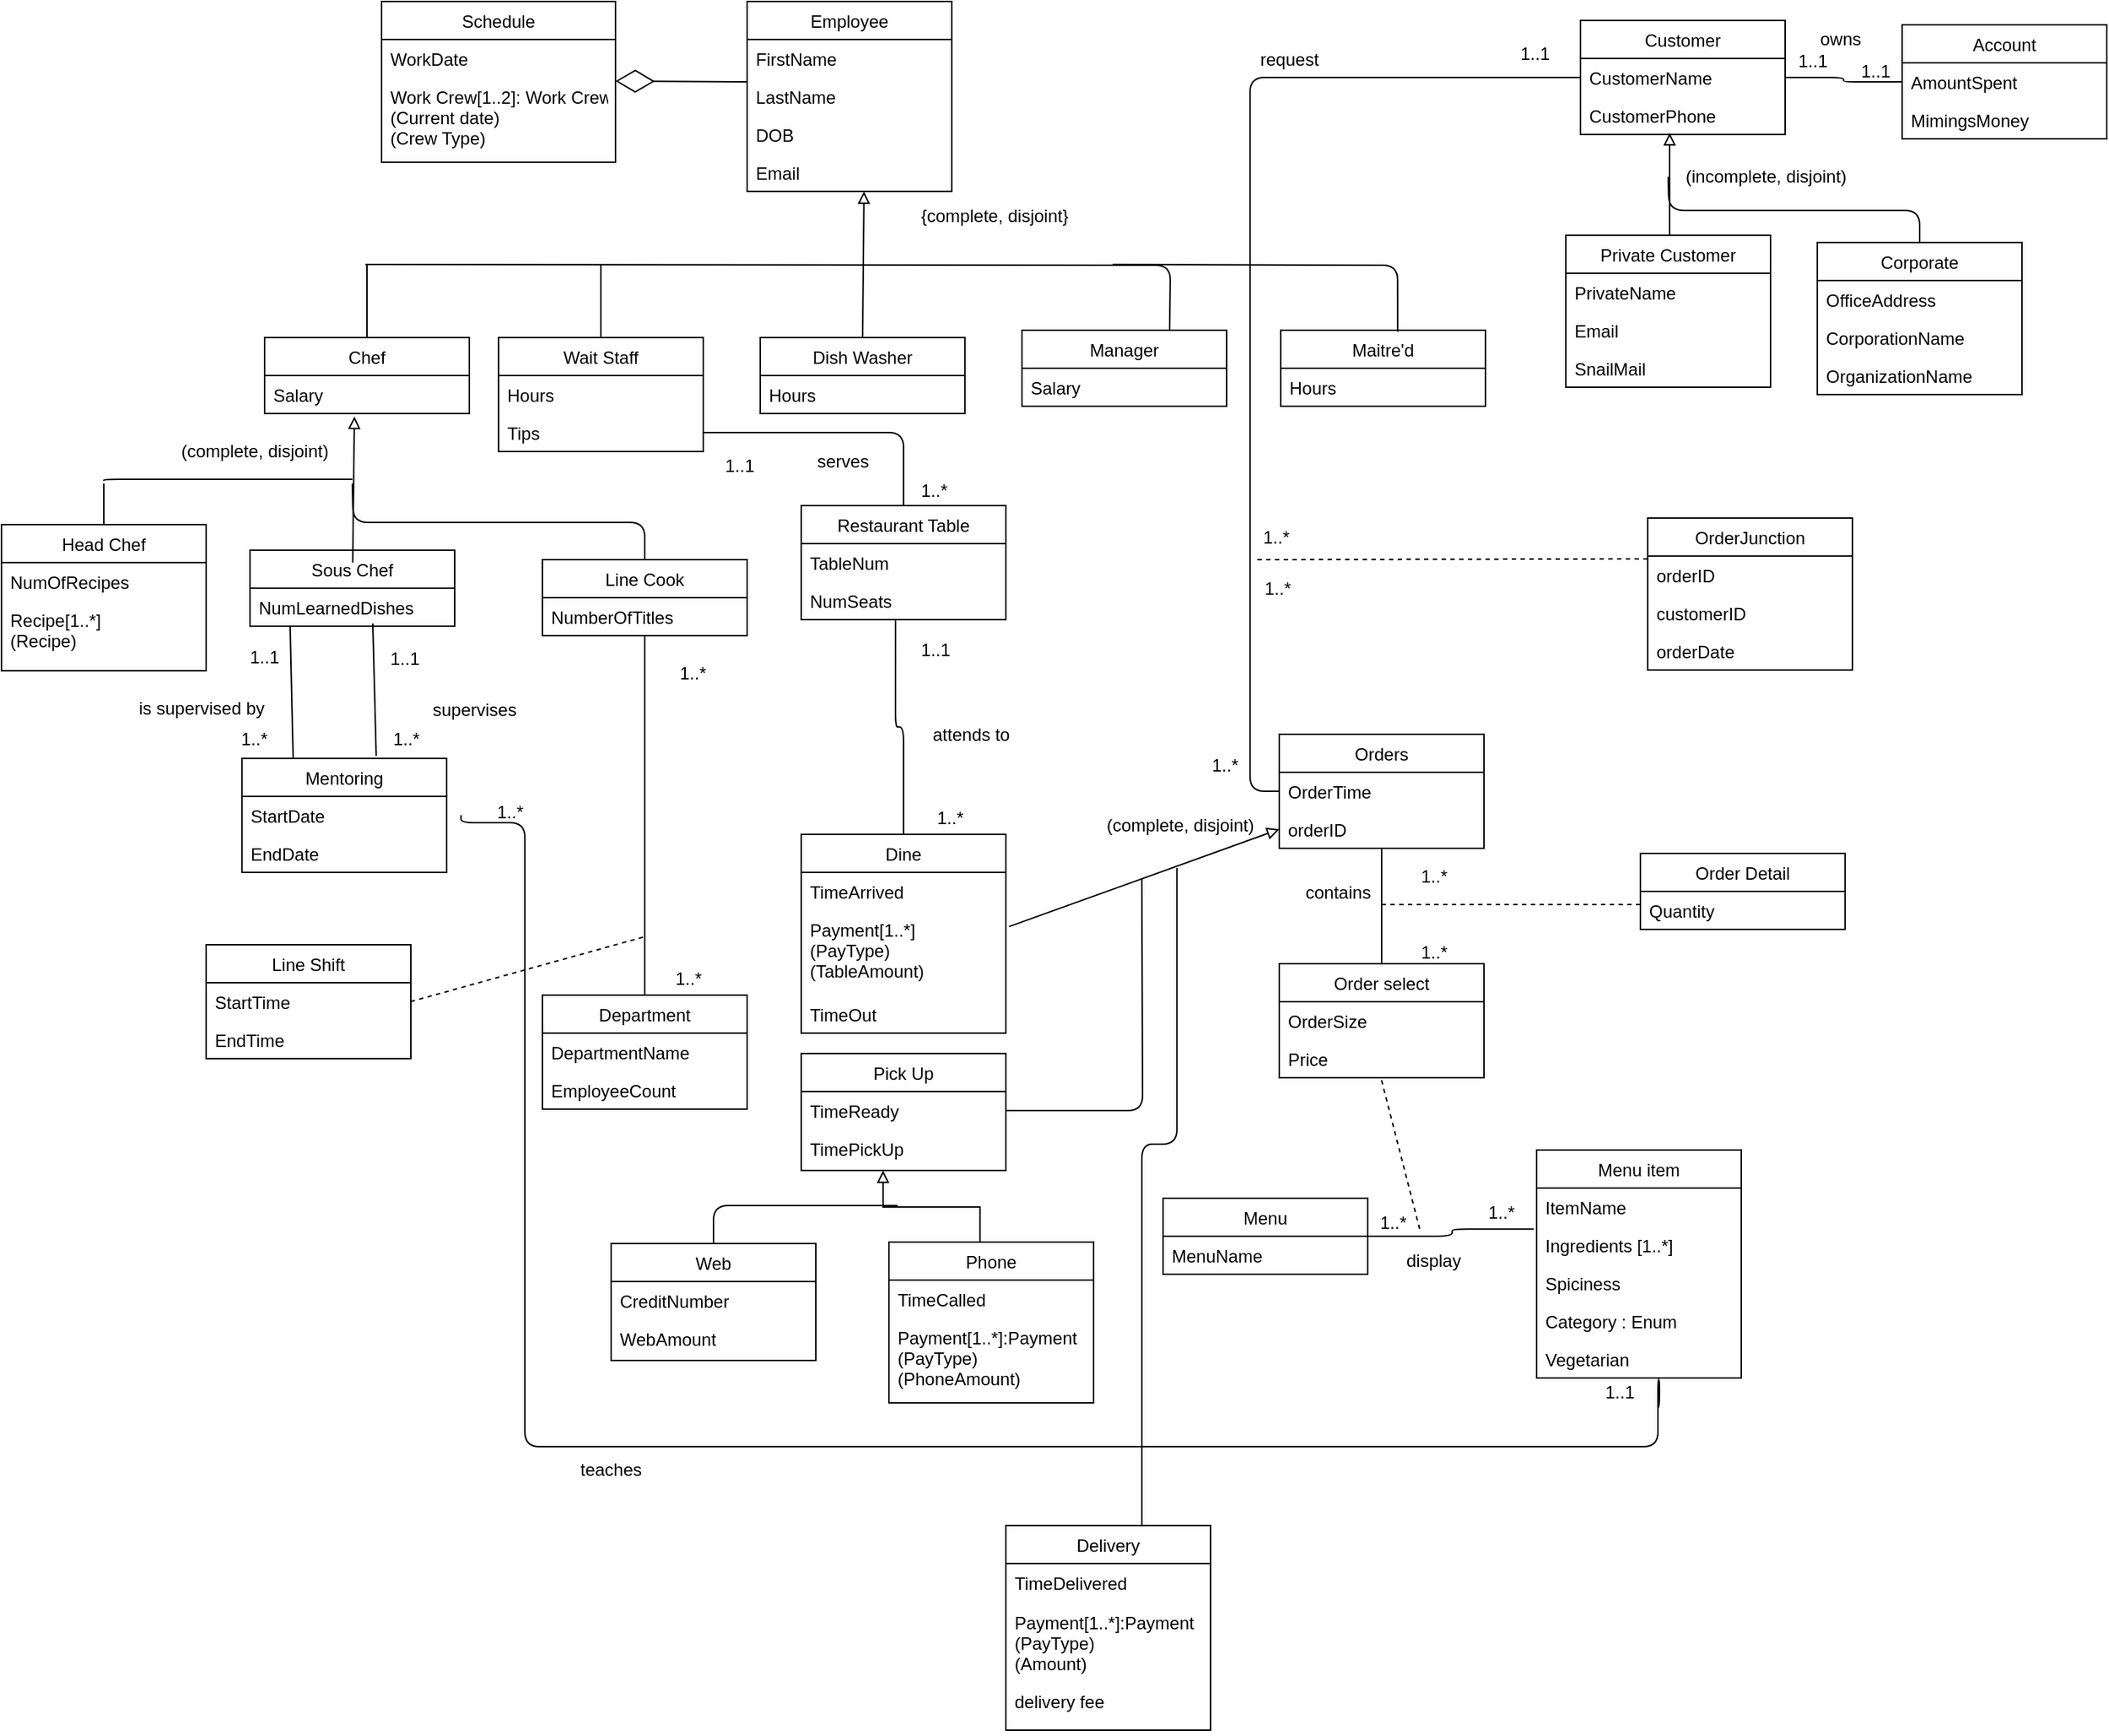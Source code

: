 <mxfile version="10.6.7" type="google"><diagram id="0B0R37oCWff8HGjFsoa4" name="Page-1"><mxGraphModel dx="1271" dy="569" grid="0" gridSize="10" guides="1" tooltips="1" connect="1" arrows="1" fold="1" page="1" pageScale="1" pageWidth="850" pageHeight="1100" math="0" shadow="0"><root><mxCell id="0"/><mxCell id="1" parent="0"/><mxCell id="V0m-9C9jT-14Sj2YjyD_-5" value="Employee" style="swimlane;fontStyle=0;childLayout=stackLayout;horizontal=1;startSize=26;fillColor=none;horizontalStack=0;resizeParent=1;resizeParentMax=0;resizeLast=0;collapsible=1;marginBottom=0;" parent="1" vertex="1"><mxGeometry x="770" y="30" width="140" height="130" as="geometry"/></mxCell><mxCell id="V0m-9C9jT-14Sj2YjyD_-6" value="FirstName" style="text;strokeColor=none;fillColor=none;align=left;verticalAlign=top;spacingLeft=4;spacingRight=4;overflow=hidden;rotatable=0;points=[[0,0.5],[1,0.5]];portConstraint=eastwest;" parent="V0m-9C9jT-14Sj2YjyD_-5" vertex="1"><mxGeometry y="26" width="140" height="26" as="geometry"/></mxCell><mxCell id="V0m-9C9jT-14Sj2YjyD_-7" value="LastName" style="text;strokeColor=none;fillColor=none;align=left;verticalAlign=top;spacingLeft=4;spacingRight=4;overflow=hidden;rotatable=0;points=[[0,0.5],[1,0.5]];portConstraint=eastwest;" parent="V0m-9C9jT-14Sj2YjyD_-5" vertex="1"><mxGeometry y="52" width="140" height="26" as="geometry"/></mxCell><mxCell id="V0m-9C9jT-14Sj2YjyD_-8" value="DOB" style="text;strokeColor=none;fillColor=none;align=left;verticalAlign=top;spacingLeft=4;spacingRight=4;overflow=hidden;rotatable=0;points=[[0,0.5],[1,0.5]];portConstraint=eastwest;" parent="V0m-9C9jT-14Sj2YjyD_-5" vertex="1"><mxGeometry y="78" width="140" height="26" as="geometry"/></mxCell><mxCell id="V0m-9C9jT-14Sj2YjyD_-12" value="Email" style="text;strokeColor=none;fillColor=none;align=left;verticalAlign=top;spacingLeft=4;spacingRight=4;overflow=hidden;rotatable=0;points=[[0,0.5],[1,0.5]];portConstraint=eastwest;" parent="V0m-9C9jT-14Sj2YjyD_-5" vertex="1"><mxGeometry y="104" width="140" height="26" as="geometry"/></mxCell><mxCell id="V0m-9C9jT-14Sj2YjyD_-70" style="edgeStyle=orthogonalEdgeStyle;orthogonalLoop=1;jettySize=auto;html=1;exitX=0.5;exitY=0;exitDx=0;exitDy=0;endArrow=none;" parent="1" source="V0m-9C9jT-14Sj2YjyD_-13" edge="1"><mxGeometry relative="1" as="geometry"><mxPoint x="670" y="210" as="targetPoint"/></mxGeometry></mxCell><mxCell id="V0m-9C9jT-14Sj2YjyD_-13" value="Wait Staff" style="swimlane;fontStyle=0;childLayout=stackLayout;horizontal=1;startSize=26;fillColor=none;horizontalStack=0;resizeParent=1;resizeParentMax=0;resizeLast=0;collapsible=1;marginBottom=0;" parent="1" vertex="1"><mxGeometry x="600" y="260" width="140" height="78" as="geometry"/></mxCell><mxCell id="V0m-9C9jT-14Sj2YjyD_-14" value="Hours" style="text;strokeColor=none;fillColor=none;align=left;verticalAlign=top;spacingLeft=4;spacingRight=4;overflow=hidden;rotatable=0;points=[[0,0.5],[1,0.5]];portConstraint=eastwest;" parent="V0m-9C9jT-14Sj2YjyD_-13" vertex="1"><mxGeometry y="26" width="140" height="26" as="geometry"/></mxCell><mxCell id="V0m-9C9jT-14Sj2YjyD_-15" value="Tips" style="text;strokeColor=none;fillColor=none;align=left;verticalAlign=top;spacingLeft=4;spacingRight=4;overflow=hidden;rotatable=0;points=[[0,0.5],[1,0.5]];portConstraint=eastwest;" parent="V0m-9C9jT-14Sj2YjyD_-13" vertex="1"><mxGeometry y="52" width="140" height="26" as="geometry"/></mxCell><mxCell id="V0m-9C9jT-14Sj2YjyD_-43" style="edgeStyle=none;rounded=0;orthogonalLoop=1;jettySize=auto;html=1;exitX=0.5;exitY=0;exitDx=0;exitDy=0;entryX=0.571;entryY=1;entryDx=0;entryDy=0;entryPerimeter=0;endArrow=block;endFill=0;" parent="1" source="V0m-9C9jT-14Sj2YjyD_-21" target="V0m-9C9jT-14Sj2YjyD_-12" edge="1"><mxGeometry relative="1" as="geometry"/></mxCell><mxCell id="V0m-9C9jT-14Sj2YjyD_-21" value="Dish Washer" style="swimlane;fontStyle=0;childLayout=stackLayout;horizontal=1;startSize=26;fillColor=none;horizontalStack=0;resizeParent=1;resizeParentMax=0;resizeLast=0;collapsible=1;marginBottom=0;" parent="1" vertex="1"><mxGeometry x="779" y="260" width="140" height="52" as="geometry"/></mxCell><mxCell id="V0m-9C9jT-14Sj2YjyD_-22" value="Hours" style="text;strokeColor=none;fillColor=none;align=left;verticalAlign=top;spacingLeft=4;spacingRight=4;overflow=hidden;rotatable=0;points=[[0,0.5],[1,0.5]];portConstraint=eastwest;" parent="V0m-9C9jT-14Sj2YjyD_-21" vertex="1"><mxGeometry y="26" width="140" height="26" as="geometry"/></mxCell><mxCell id="V0m-9C9jT-14Sj2YjyD_-24" value="Manager" style="swimlane;fontStyle=0;childLayout=stackLayout;horizontal=1;startSize=26;fillColor=none;horizontalStack=0;resizeParent=1;resizeParentMax=0;resizeLast=0;collapsible=1;marginBottom=0;" parent="1" vertex="1"><mxGeometry x="958" y="255" width="140" height="52" as="geometry"/></mxCell><mxCell id="V0m-9C9jT-14Sj2YjyD_-25" value="Salary" style="text;strokeColor=none;fillColor=none;align=left;verticalAlign=top;spacingLeft=4;spacingRight=4;overflow=hidden;rotatable=0;points=[[0,0.5],[1,0.5]];portConstraint=eastwest;" parent="V0m-9C9jT-14Sj2YjyD_-24" vertex="1"><mxGeometry y="26" width="140" height="26" as="geometry"/></mxCell><mxCell id="V0m-9C9jT-14Sj2YjyD_-26" value="Maitre'd" style="swimlane;fontStyle=0;childLayout=stackLayout;horizontal=1;startSize=26;fillColor=none;horizontalStack=0;resizeParent=1;resizeParentMax=0;resizeLast=0;collapsible=1;marginBottom=0;" parent="1" vertex="1"><mxGeometry x="1135" y="255" width="140" height="52" as="geometry"/></mxCell><mxCell id="V0m-9C9jT-14Sj2YjyD_-27" value="Hours" style="text;strokeColor=none;fillColor=none;align=left;verticalAlign=top;spacingLeft=4;spacingRight=4;overflow=hidden;rotatable=0;points=[[0,0.5],[1,0.5]];portConstraint=eastwest;" parent="V0m-9C9jT-14Sj2YjyD_-26" vertex="1"><mxGeometry y="26" width="140" height="26" as="geometry"/></mxCell><mxCell id="V0m-9C9jT-14Sj2YjyD_-71" style="edgeStyle=orthogonalEdgeStyle;orthogonalLoop=1;jettySize=auto;html=1;exitX=0.5;exitY=0;exitDx=0;exitDy=0;endArrow=none;" parent="1" source="V0m-9C9jT-14Sj2YjyD_-28" edge="1"><mxGeometry relative="1" as="geometry"><mxPoint x="510" y="210" as="targetPoint"/></mxGeometry></mxCell><mxCell id="V0m-9C9jT-14Sj2YjyD_-28" value="Chef" style="swimlane;fontStyle=0;childLayout=stackLayout;horizontal=1;startSize=26;fillColor=none;horizontalStack=0;resizeParent=1;resizeParentMax=0;resizeLast=0;collapsible=1;marginBottom=0;" parent="1" vertex="1"><mxGeometry x="440" y="260" width="140" height="52" as="geometry"/></mxCell><mxCell id="V0m-9C9jT-14Sj2YjyD_-29" value="Salary" style="text;strokeColor=none;fillColor=none;align=left;verticalAlign=top;spacingLeft=4;spacingRight=4;overflow=hidden;rotatable=0;points=[[0,0.5],[1,0.5]];portConstraint=eastwest;" parent="V0m-9C9jT-14Sj2YjyD_-28" vertex="1"><mxGeometry y="26" width="140" height="26" as="geometry"/></mxCell><mxCell id="V0m-9C9jT-14Sj2YjyD_-58" value="" style="endArrow=none;html=1;edgeStyle=orthogonalEdgeStyle;entryX=0.5;entryY=0;entryDx=0;entryDy=0;" parent="1" edge="1"><mxGeometry relative="1" as="geometry"><mxPoint x="509" y="210" as="sourcePoint"/><mxPoint x="1059" y="255" as="targetPoint"/></mxGeometry></mxCell><mxCell id="V0m-9C9jT-14Sj2YjyD_-63" value="" style="endArrow=none;html=1;edgeStyle=orthogonalEdgeStyle;entryX=0.571;entryY=0.019;entryDx=0;entryDy=0;entryPerimeter=0;" parent="1" target="V0m-9C9jT-14Sj2YjyD_-26" edge="1"><mxGeometry relative="1" as="geometry"><mxPoint x="1020" y="210" as="sourcePoint"/><mxPoint x="1218" y="249" as="targetPoint"/></mxGeometry></mxCell><mxCell id="V0m-9C9jT-14Sj2YjyD_-72" value="Schedule" style="swimlane;fontStyle=0;childLayout=stackLayout;horizontal=1;startSize=26;fillColor=none;horizontalStack=0;resizeParent=1;resizeParentMax=0;resizeLast=0;collapsible=1;marginBottom=0;" parent="1" vertex="1"><mxGeometry x="520" y="30" width="160" height="110" as="geometry"/></mxCell><mxCell id="V0m-9C9jT-14Sj2YjyD_-73" value="WorkDate" style="text;strokeColor=none;fillColor=none;align=left;verticalAlign=top;spacingLeft=4;spacingRight=4;overflow=hidden;rotatable=0;points=[[0,0.5],[1,0.5]];portConstraint=eastwest;" parent="V0m-9C9jT-14Sj2YjyD_-72" vertex="1"><mxGeometry y="26" width="160" height="26" as="geometry"/></mxCell><mxCell id="V0m-9C9jT-14Sj2YjyD_-74" value="Work Crew[1..2]: Work Crew&#10;(Current date)&#10;(Crew Type)&#10;" style="text;strokeColor=none;fillColor=none;align=left;verticalAlign=top;spacingLeft=4;spacingRight=4;overflow=hidden;rotatable=0;points=[[0,0.5],[1,0.5]];portConstraint=eastwest;" parent="V0m-9C9jT-14Sj2YjyD_-72" vertex="1"><mxGeometry y="52" width="160" height="58" as="geometry"/></mxCell><mxCell id="V0m-9C9jT-14Sj2YjyD_-84" value="" style="endArrow=diamondThin;endFill=0;endSize=24;html=1;" parent="1" edge="1"><mxGeometry width="160" relative="1" as="geometry"><mxPoint x="770" y="85" as="sourcePoint"/><mxPoint x="680" y="84.5" as="targetPoint"/></mxGeometry></mxCell><mxCell id="V0m-9C9jT-14Sj2YjyD_-85" value="&lt;div&gt;{complete, disjoint}&lt;/div&gt;&lt;div&gt;&lt;br&gt;&lt;/div&gt;" style="text;html=1;resizable=0;points=[];autosize=1;align=left;verticalAlign=top;spacingTop=-4;" parent="1" vertex="1"><mxGeometry x="887" y="167" width="120" height="30" as="geometry"/></mxCell><mxCell id="V0m-9C9jT-14Sj2YjyD_-173" style="edgeStyle=orthogonalEdgeStyle;orthogonalLoop=1;jettySize=auto;html=1;exitX=0.5;exitY=0;exitDx=0;exitDy=0;endArrow=none;" parent="1" source="V0m-9C9jT-14Sj2YjyD_-86" edge="1"><mxGeometry relative="1" as="geometry"><mxPoint x="330" y="360" as="targetPoint"/></mxGeometry></mxCell><mxCell id="V0m-9C9jT-14Sj2YjyD_-86" value="Head Chef" style="swimlane;fontStyle=0;childLayout=stackLayout;horizontal=1;startSize=26;fillColor=none;horizontalStack=0;resizeParent=1;resizeParentMax=0;resizeLast=0;collapsible=1;marginBottom=0;" parent="1" vertex="1"><mxGeometry x="260" y="388" width="140" height="100" as="geometry"/></mxCell><mxCell id="V0m-9C9jT-14Sj2YjyD_-87" value="NumOfRecipes" style="text;strokeColor=none;fillColor=none;align=left;verticalAlign=top;spacingLeft=4;spacingRight=4;overflow=hidden;rotatable=0;points=[[0,0.5],[1,0.5]];portConstraint=eastwest;" parent="V0m-9C9jT-14Sj2YjyD_-86" vertex="1"><mxGeometry y="26" width="140" height="26" as="geometry"/></mxCell><mxCell id="V0m-9C9jT-14Sj2YjyD_-88" value="Recipe[1..*]&#10;(Recipe)&#10;" style="text;strokeColor=none;fillColor=none;align=left;verticalAlign=top;spacingLeft=4;spacingRight=4;overflow=hidden;rotatable=0;points=[[0,0.5],[1,0.5]];portConstraint=eastwest;" parent="V0m-9C9jT-14Sj2YjyD_-86" vertex="1"><mxGeometry y="52" width="140" height="48" as="geometry"/></mxCell><mxCell id="V0m-9C9jT-14Sj2YjyD_-90" value="Sous Chef" style="swimlane;fontStyle=0;childLayout=stackLayout;horizontal=1;startSize=26;fillColor=none;horizontalStack=0;resizeParent=1;resizeParentMax=0;resizeLast=0;collapsible=1;marginBottom=0;" parent="1" vertex="1"><mxGeometry x="430" y="405.5" width="140" height="52" as="geometry"/></mxCell><mxCell id="V0m-9C9jT-14Sj2YjyD_-91" value="NumLearnedDishes" style="text;strokeColor=none;fillColor=none;align=left;verticalAlign=top;spacingLeft=4;spacingRight=4;overflow=hidden;rotatable=0;points=[[0,0.5],[1,0.5]];portConstraint=eastwest;" parent="V0m-9C9jT-14Sj2YjyD_-90" vertex="1"><mxGeometry y="26" width="140" height="26" as="geometry"/></mxCell><mxCell id="V0m-9C9jT-14Sj2YjyD_-93" value="Mentoring" style="swimlane;fontStyle=0;childLayout=stackLayout;horizontal=1;startSize=26;fillColor=none;horizontalStack=0;resizeParent=1;resizeParentMax=0;resizeLast=0;collapsible=1;marginBottom=0;" parent="1" vertex="1"><mxGeometry x="424.5" y="548" width="140" height="78" as="geometry"/></mxCell><mxCell id="V0m-9C9jT-14Sj2YjyD_-96" value="StartDate" style="text;strokeColor=none;fillColor=none;align=left;verticalAlign=top;spacingLeft=4;spacingRight=4;overflow=hidden;rotatable=0;points=[[0,0.5],[1,0.5]];portConstraint=eastwest;" parent="V0m-9C9jT-14Sj2YjyD_-93" vertex="1"><mxGeometry y="26" width="140" height="26" as="geometry"/></mxCell><mxCell id="V0m-9C9jT-14Sj2YjyD_-97" value="EndDate" style="text;strokeColor=none;fillColor=none;align=left;verticalAlign=top;spacingLeft=4;spacingRight=4;overflow=hidden;rotatable=0;points=[[0,0.5],[1,0.5]];portConstraint=eastwest;" parent="V0m-9C9jT-14Sj2YjyD_-93" vertex="1"><mxGeometry y="52" width="140" height="26" as="geometry"/></mxCell><mxCell id="V0m-9C9jT-14Sj2YjyD_-174" style="edgeStyle=orthogonalEdgeStyle;orthogonalLoop=1;jettySize=auto;html=1;exitX=0.5;exitY=0;exitDx=0;exitDy=0;endArrow=none;" parent="1" source="V0m-9C9jT-14Sj2YjyD_-98" edge="1"><mxGeometry relative="1" as="geometry"><mxPoint x="500" y="360" as="targetPoint"/></mxGeometry></mxCell><mxCell id="V0m-9C9jT-14Sj2YjyD_-98" value="Line Cook" style="swimlane;fontStyle=0;childLayout=stackLayout;horizontal=1;startSize=26;fillColor=none;horizontalStack=0;resizeParent=1;resizeParentMax=0;resizeLast=0;collapsible=1;marginBottom=0;" parent="1" vertex="1"><mxGeometry x="630" y="412" width="140" height="52" as="geometry"/></mxCell><mxCell id="V0m-9C9jT-14Sj2YjyD_-99" value="NumberOfTitles" style="text;strokeColor=none;fillColor=none;align=left;verticalAlign=top;spacingLeft=4;spacingRight=4;overflow=hidden;rotatable=0;points=[[0,0.5],[1,0.5]];portConstraint=eastwest;" parent="V0m-9C9jT-14Sj2YjyD_-98" vertex="1"><mxGeometry y="26" width="140" height="26" as="geometry"/></mxCell><mxCell id="V0m-9C9jT-14Sj2YjyD_-177" style="edgeStyle=orthogonalEdgeStyle;orthogonalLoop=1;jettySize=auto;html=1;exitX=0.5;exitY=0;exitDx=0;exitDy=0;endArrow=none;" parent="1" source="V0m-9C9jT-14Sj2YjyD_-102" target="V0m-9C9jT-14Sj2YjyD_-15" edge="1"><mxGeometry relative="1" as="geometry"/></mxCell><mxCell id="V0m-9C9jT-14Sj2YjyD_-102" value="Restaurant Table" style="swimlane;fontStyle=0;childLayout=stackLayout;horizontal=1;startSize=26;fillColor=none;horizontalStack=0;resizeParent=1;resizeParentMax=0;resizeLast=0;collapsible=1;marginBottom=0;" parent="1" vertex="1"><mxGeometry x="807" y="375" width="140" height="78" as="geometry"/></mxCell><mxCell id="V0m-9C9jT-14Sj2YjyD_-103" value="TableNum" style="text;strokeColor=none;fillColor=none;align=left;verticalAlign=top;spacingLeft=4;spacingRight=4;overflow=hidden;rotatable=0;points=[[0,0.5],[1,0.5]];portConstraint=eastwest;" parent="V0m-9C9jT-14Sj2YjyD_-102" vertex="1"><mxGeometry y="26" width="140" height="26" as="geometry"/></mxCell><mxCell id="V0m-9C9jT-14Sj2YjyD_-104" value="NumSeats" style="text;strokeColor=none;fillColor=none;align=left;verticalAlign=top;spacingLeft=4;spacingRight=4;overflow=hidden;rotatable=0;points=[[0,0.5],[1,0.5]];portConstraint=eastwest;" parent="V0m-9C9jT-14Sj2YjyD_-102" vertex="1"><mxGeometry y="52" width="140" height="26" as="geometry"/></mxCell><mxCell id="V0m-9C9jT-14Sj2YjyD_-178" style="edgeStyle=orthogonalEdgeStyle;orthogonalLoop=1;jettySize=auto;html=1;exitX=0.5;exitY=0;exitDx=0;exitDy=0;entryX=0.461;entryY=1.025;entryDx=0;entryDy=0;entryPerimeter=0;endArrow=none;" parent="1" source="V0m-9C9jT-14Sj2YjyD_-105" target="V0m-9C9jT-14Sj2YjyD_-104" edge="1"><mxGeometry relative="1" as="geometry"/></mxCell><mxCell id="V0m-9C9jT-14Sj2YjyD_-105" value="Dine" style="swimlane;fontStyle=0;childLayout=stackLayout;horizontal=1;startSize=26;fillColor=none;horizontalStack=0;resizeParent=1;resizeParentMax=0;resizeLast=0;collapsible=1;marginBottom=0;" parent="1" vertex="1"><mxGeometry x="807" y="600" width="140" height="136" as="geometry"/></mxCell><mxCell id="V0m-9C9jT-14Sj2YjyD_-106" value="TimeArrived" style="text;strokeColor=none;fillColor=none;align=left;verticalAlign=top;spacingLeft=4;spacingRight=4;overflow=hidden;rotatable=0;points=[[0,0.5],[1,0.5]];portConstraint=eastwest;" parent="V0m-9C9jT-14Sj2YjyD_-105" vertex="1"><mxGeometry y="26" width="140" height="26" as="geometry"/></mxCell><mxCell id="V0m-9C9jT-14Sj2YjyD_-107" value="Payment[1..*]&#10;(PayType)&#10;(TableAmount)&#10;" style="text;strokeColor=none;fillColor=none;align=left;verticalAlign=top;spacingLeft=4;spacingRight=4;overflow=hidden;rotatable=0;points=[[0,0.5],[1,0.5]];portConstraint=eastwest;" parent="V0m-9C9jT-14Sj2YjyD_-105" vertex="1"><mxGeometry y="52" width="140" height="58" as="geometry"/></mxCell><mxCell id="wC78FDd8U4UdlxazfsFS-5" value="TimeOut" style="text;strokeColor=none;fillColor=none;align=left;verticalAlign=top;spacingLeft=4;spacingRight=4;overflow=hidden;rotatable=0;points=[[0,0.5],[1,0.5]];portConstraint=eastwest;" parent="V0m-9C9jT-14Sj2YjyD_-105" vertex="1"><mxGeometry y="110" width="140" height="26" as="geometry"/></mxCell><mxCell id="V0m-9C9jT-14Sj2YjyD_-108" value="Pick Up" style="swimlane;fontStyle=0;childLayout=stackLayout;horizontal=1;startSize=26;fillColor=none;horizontalStack=0;resizeParent=1;resizeParentMax=0;resizeLast=0;collapsible=1;marginBottom=0;" parent="1" vertex="1"><mxGeometry x="807" y="750" width="140" height="80" as="geometry"/></mxCell><mxCell id="V0m-9C9jT-14Sj2YjyD_-109" value="TimeReady" style="text;strokeColor=none;fillColor=none;align=left;verticalAlign=top;spacingLeft=4;spacingRight=4;overflow=hidden;rotatable=0;points=[[0,0.5],[1,0.5]];portConstraint=eastwest;" parent="V0m-9C9jT-14Sj2YjyD_-108" vertex="1"><mxGeometry y="26" width="140" height="26" as="geometry"/></mxCell><mxCell id="V0m-9C9jT-14Sj2YjyD_-110" value="TimePickUp" style="text;strokeColor=none;fillColor=none;align=left;verticalAlign=top;spacingLeft=4;spacingRight=4;overflow=hidden;rotatable=0;points=[[0,0.5],[1,0.5]];portConstraint=eastwest;" parent="V0m-9C9jT-14Sj2YjyD_-108" vertex="1"><mxGeometry y="52" width="140" height="28" as="geometry"/></mxCell><mxCell id="V0m-9C9jT-14Sj2YjyD_-128" style="edgeStyle=orthogonalEdgeStyle;orthogonalLoop=1;jettySize=auto;html=1;exitX=1;exitY=0.5;exitDx=0;exitDy=0;entryX=0;entryY=0.5;entryDx=0;entryDy=0;endArrow=none;" parent="1" source="V0m-9C9jT-14Sj2YjyD_-111" target="V0m-9C9jT-14Sj2YjyD_-126" edge="1"><mxGeometry relative="1" as="geometry"/></mxCell><mxCell id="V0m-9C9jT-14Sj2YjyD_-111" value="Customer" style="swimlane;fontStyle=0;childLayout=stackLayout;horizontal=1;startSize=26;fillColor=none;horizontalStack=0;resizeParent=1;resizeParentMax=0;resizeLast=0;collapsible=1;marginBottom=0;" parent="1" vertex="1"><mxGeometry x="1340" y="43" width="140" height="78" as="geometry"/></mxCell><mxCell id="V0m-9C9jT-14Sj2YjyD_-112" value="CustomerName" style="text;strokeColor=none;fillColor=none;align=left;verticalAlign=top;spacingLeft=4;spacingRight=4;overflow=hidden;rotatable=0;points=[[0,0.5],[1,0.5]];portConstraint=eastwest;" parent="V0m-9C9jT-14Sj2YjyD_-111" vertex="1"><mxGeometry y="26" width="140" height="26" as="geometry"/></mxCell><mxCell id="V0m-9C9jT-14Sj2YjyD_-113" value="CustomerPhone" style="text;strokeColor=none;fillColor=none;align=left;verticalAlign=top;spacingLeft=4;spacingRight=4;overflow=hidden;rotatable=0;points=[[0,0.5],[1,0.5]];portConstraint=eastwest;" parent="V0m-9C9jT-14Sj2YjyD_-111" vertex="1"><mxGeometry y="52" width="140" height="26" as="geometry"/></mxCell><mxCell id="V0m-9C9jT-14Sj2YjyD_-116" value="Private Customer" style="swimlane;fontStyle=0;childLayout=stackLayout;horizontal=1;startSize=26;fillColor=none;horizontalStack=0;resizeParent=1;resizeParentMax=0;resizeLast=0;collapsible=1;marginBottom=0;" parent="1" vertex="1"><mxGeometry x="1330" y="190" width="140" height="104" as="geometry"/></mxCell><mxCell id="V0m-9C9jT-14Sj2YjyD_-117" value="PrivateName" style="text;strokeColor=none;fillColor=none;align=left;verticalAlign=top;spacingLeft=4;spacingRight=4;overflow=hidden;rotatable=0;points=[[0,0.5],[1,0.5]];portConstraint=eastwest;" parent="V0m-9C9jT-14Sj2YjyD_-116" vertex="1"><mxGeometry y="26" width="140" height="26" as="geometry"/></mxCell><mxCell id="V0m-9C9jT-14Sj2YjyD_-118" value="Email" style="text;strokeColor=none;fillColor=none;align=left;verticalAlign=top;spacingLeft=4;spacingRight=4;overflow=hidden;rotatable=0;points=[[0,0.5],[1,0.5]];portConstraint=eastwest;" parent="V0m-9C9jT-14Sj2YjyD_-116" vertex="1"><mxGeometry y="52" width="140" height="26" as="geometry"/></mxCell><mxCell id="V0m-9C9jT-14Sj2YjyD_-119" value="SnailMail" style="text;strokeColor=none;fillColor=none;align=left;verticalAlign=top;spacingLeft=4;spacingRight=4;overflow=hidden;rotatable=0;points=[[0,0.5],[1,0.5]];portConstraint=eastwest;" parent="V0m-9C9jT-14Sj2YjyD_-116" vertex="1"><mxGeometry y="78" width="140" height="26" as="geometry"/></mxCell><mxCell id="V0m-9C9jT-14Sj2YjyD_-165" style="edgeStyle=orthogonalEdgeStyle;orthogonalLoop=1;jettySize=auto;html=1;exitX=0.5;exitY=0;exitDx=0;exitDy=0;endArrow=none;" parent="1" source="V0m-9C9jT-14Sj2YjyD_-120" edge="1"><mxGeometry relative="1" as="geometry"><mxPoint x="1400" y="150" as="targetPoint"/></mxGeometry></mxCell><mxCell id="V0m-9C9jT-14Sj2YjyD_-120" value="Corporate" style="swimlane;fontStyle=0;childLayout=stackLayout;horizontal=1;startSize=26;fillColor=none;horizontalStack=0;resizeParent=1;resizeParentMax=0;resizeLast=0;collapsible=1;marginBottom=0;" parent="1" vertex="1"><mxGeometry x="1502" y="195" width="140" height="104" as="geometry"/></mxCell><mxCell id="V0m-9C9jT-14Sj2YjyD_-121" value="OfficeAddress" style="text;strokeColor=none;fillColor=none;align=left;verticalAlign=top;spacingLeft=4;spacingRight=4;overflow=hidden;rotatable=0;points=[[0,0.5],[1,0.5]];portConstraint=eastwest;" parent="V0m-9C9jT-14Sj2YjyD_-120" vertex="1"><mxGeometry y="26" width="140" height="26" as="geometry"/></mxCell><mxCell id="V0m-9C9jT-14Sj2YjyD_-122" value="CorporationName" style="text;strokeColor=none;fillColor=none;align=left;verticalAlign=top;spacingLeft=4;spacingRight=4;overflow=hidden;rotatable=0;points=[[0,0.5],[1,0.5]];portConstraint=eastwest;" parent="V0m-9C9jT-14Sj2YjyD_-120" vertex="1"><mxGeometry y="52" width="140" height="26" as="geometry"/></mxCell><mxCell id="V0m-9C9jT-14Sj2YjyD_-123" value="OrganizationName" style="text;strokeColor=none;fillColor=none;align=left;verticalAlign=top;spacingLeft=4;spacingRight=4;overflow=hidden;rotatable=0;points=[[0,0.5],[1,0.5]];portConstraint=eastwest;" parent="V0m-9C9jT-14Sj2YjyD_-120" vertex="1"><mxGeometry y="78" width="140" height="26" as="geometry"/></mxCell><mxCell id="V0m-9C9jT-14Sj2YjyD_-125" value="Account" style="swimlane;fontStyle=0;childLayout=stackLayout;horizontal=1;startSize=26;fillColor=none;horizontalStack=0;resizeParent=1;resizeParentMax=0;resizeLast=0;collapsible=1;marginBottom=0;" parent="1" vertex="1"><mxGeometry x="1560" y="46" width="140" height="78" as="geometry"/></mxCell><mxCell id="V0m-9C9jT-14Sj2YjyD_-126" value="AmountSpent" style="text;strokeColor=none;fillColor=none;align=left;verticalAlign=top;spacingLeft=4;spacingRight=4;overflow=hidden;rotatable=0;points=[[0,0.5],[1,0.5]];portConstraint=eastwest;" parent="V0m-9C9jT-14Sj2YjyD_-125" vertex="1"><mxGeometry y="26" width="140" height="26" as="geometry"/></mxCell><mxCell id="V0m-9C9jT-14Sj2YjyD_-127" value="MimingsMoney" style="text;strokeColor=none;fillColor=none;align=left;verticalAlign=top;spacingLeft=4;spacingRight=4;overflow=hidden;rotatable=0;points=[[0,0.5],[1,0.5]];portConstraint=eastwest;" parent="V0m-9C9jT-14Sj2YjyD_-125" vertex="1"><mxGeometry y="52" width="140" height="26" as="geometry"/></mxCell><mxCell id="V0m-9C9jT-14Sj2YjyD_-167" style="edgeStyle=orthogonalEdgeStyle;orthogonalLoop=1;jettySize=auto;html=1;exitX=0.5;exitY=1;exitDx=0;exitDy=0;entryX=0.5;entryY=0;entryDx=0;entryDy=0;endArrow=none;" parent="1" source="V0m-9C9jT-14Sj2YjyD_-129" target="V0m-9C9jT-14Sj2YjyD_-132" edge="1"><mxGeometry relative="1" as="geometry"/></mxCell><mxCell id="V0m-9C9jT-14Sj2YjyD_-217" style="edgeStyle=orthogonalEdgeStyle;orthogonalLoop=1;jettySize=auto;html=1;entryX=1;entryY=0.5;entryDx=0;entryDy=0;endArrow=none;" parent="1" edge="1"><mxGeometry relative="1" as="geometry"><mxPoint x="1393" y="992" as="sourcePoint"/><Array as="points"><mxPoint x="1394" y="973"/><mxPoint x="1393" y="973"/><mxPoint x="1393" y="1019"/><mxPoint x="618" y="1019"/><mxPoint x="618" y="592"/><mxPoint x="574" y="592"/></Array><mxPoint x="574.294" y="586.882" as="targetPoint"/></mxGeometry></mxCell><mxCell id="V0m-9C9jT-14Sj2YjyD_-129" value="Orders" style="swimlane;fontStyle=0;childLayout=stackLayout;horizontal=1;startSize=26;fillColor=none;horizontalStack=0;resizeParent=1;resizeParentMax=0;resizeLast=0;collapsible=1;marginBottom=0;" parent="1" vertex="1"><mxGeometry x="1134" y="531.5" width="140" height="78" as="geometry"/></mxCell><mxCell id="V0m-9C9jT-14Sj2YjyD_-130" value="OrderTime" style="text;strokeColor=none;fillColor=none;align=left;verticalAlign=top;spacingLeft=4;spacingRight=4;overflow=hidden;rotatable=0;points=[[0,0.5],[1,0.5]];portConstraint=eastwest;" parent="V0m-9C9jT-14Sj2YjyD_-129" vertex="1"><mxGeometry y="26" width="140" height="26" as="geometry"/></mxCell><mxCell id="V0m-9C9jT-14Sj2YjyD_-131" value="orderID" style="text;strokeColor=none;fillColor=none;align=left;verticalAlign=top;spacingLeft=4;spacingRight=4;overflow=hidden;rotatable=0;points=[[0,0.5],[1,0.5]];portConstraint=eastwest;" parent="V0m-9C9jT-14Sj2YjyD_-129" vertex="1"><mxGeometry y="52" width="140" height="26" as="geometry"/></mxCell><mxCell id="V0m-9C9jT-14Sj2YjyD_-132" value="Order select" style="swimlane;fontStyle=0;childLayout=stackLayout;horizontal=1;startSize=26;fillColor=none;horizontalStack=0;resizeParent=1;resizeParentMax=0;resizeLast=0;collapsible=1;marginBottom=0;" parent="1" vertex="1"><mxGeometry x="1134" y="688.5" width="140" height="78" as="geometry"/></mxCell><mxCell id="V0m-9C9jT-14Sj2YjyD_-133" value="OrderSize" style="text;strokeColor=none;fillColor=none;align=left;verticalAlign=top;spacingLeft=4;spacingRight=4;overflow=hidden;rotatable=0;points=[[0,0.5],[1,0.5]];portConstraint=eastwest;" parent="V0m-9C9jT-14Sj2YjyD_-132" vertex="1"><mxGeometry y="26" width="140" height="26" as="geometry"/></mxCell><mxCell id="V0m-9C9jT-14Sj2YjyD_-134" value="Price" style="text;strokeColor=none;fillColor=none;align=left;verticalAlign=top;spacingLeft=4;spacingRight=4;overflow=hidden;rotatable=0;points=[[0,0.5],[1,0.5]];portConstraint=eastwest;" parent="V0m-9C9jT-14Sj2YjyD_-132" vertex="1"><mxGeometry y="52" width="140" height="26" as="geometry"/></mxCell><mxCell id="V0m-9C9jT-14Sj2YjyD_-188" style="edgeStyle=orthogonalEdgeStyle;orthogonalLoop=1;jettySize=auto;html=1;exitX=1;exitY=0.5;exitDx=0;exitDy=0;entryX=-0.014;entryY=0.081;entryDx=0;entryDy=0;entryPerimeter=0;endArrow=none;" parent="1" source="V0m-9C9jT-14Sj2YjyD_-135" target="V0m-9C9jT-14Sj2YjyD_-148" edge="1"><mxGeometry relative="1" as="geometry"/></mxCell><mxCell id="V0m-9C9jT-14Sj2YjyD_-135" value="Menu" style="swimlane;fontStyle=0;childLayout=stackLayout;horizontal=1;startSize=26;fillColor=none;horizontalStack=0;resizeParent=1;resizeParentMax=0;resizeLast=0;collapsible=1;marginBottom=0;" parent="1" vertex="1"><mxGeometry x="1054.5" y="849" width="140" height="52" as="geometry"/></mxCell><mxCell id="V0m-9C9jT-14Sj2YjyD_-136" value="MenuName" style="text;strokeColor=none;fillColor=none;align=left;verticalAlign=top;spacingLeft=4;spacingRight=4;overflow=hidden;rotatable=0;points=[[0,0.5],[1,0.5]];portConstraint=eastwest;" parent="V0m-9C9jT-14Sj2YjyD_-135" vertex="1"><mxGeometry y="26" width="140" height="26" as="geometry"/></mxCell><mxCell id="V0m-9C9jT-14Sj2YjyD_-146" value="Menu item" style="swimlane;fontStyle=0;childLayout=stackLayout;horizontal=1;startSize=26;fillColor=none;horizontalStack=0;resizeParent=1;resizeParentMax=0;resizeLast=0;collapsible=1;marginBottom=0;" parent="1" vertex="1"><mxGeometry x="1310" y="816" width="140" height="156" as="geometry"/></mxCell><mxCell id="V0m-9C9jT-14Sj2YjyD_-147" value="ItemName" style="text;strokeColor=none;fillColor=none;align=left;verticalAlign=top;spacingLeft=4;spacingRight=4;overflow=hidden;rotatable=0;points=[[0,0.5],[1,0.5]];portConstraint=eastwest;" parent="V0m-9C9jT-14Sj2YjyD_-146" vertex="1"><mxGeometry y="26" width="140" height="26" as="geometry"/></mxCell><mxCell id="V0m-9C9jT-14Sj2YjyD_-148" value="Ingredients [1..*]" style="text;strokeColor=none;fillColor=none;align=left;verticalAlign=top;spacingLeft=4;spacingRight=4;overflow=hidden;rotatable=0;points=[[0,0.5],[1,0.5]];portConstraint=eastwest;" parent="V0m-9C9jT-14Sj2YjyD_-146" vertex="1"><mxGeometry y="52" width="140" height="26" as="geometry"/></mxCell><mxCell id="V0m-9C9jT-14Sj2YjyD_-149" value="Spiciness" style="text;strokeColor=none;fillColor=none;align=left;verticalAlign=top;spacingLeft=4;spacingRight=4;overflow=hidden;rotatable=0;points=[[0,0.5],[1,0.5]];portConstraint=eastwest;" parent="V0m-9C9jT-14Sj2YjyD_-146" vertex="1"><mxGeometry y="78" width="140" height="26" as="geometry"/></mxCell><mxCell id="V0m-9C9jT-14Sj2YjyD_-143" value="Category : Enum" style="text;strokeColor=none;fillColor=none;align=left;verticalAlign=top;spacingLeft=4;spacingRight=4;overflow=hidden;rotatable=0;points=[[0,0.5],[1,0.5]];portConstraint=eastwest;" parent="V0m-9C9jT-14Sj2YjyD_-146" vertex="1"><mxGeometry y="104" width="140" height="26" as="geometry"/></mxCell><mxCell id="wC78FDd8U4UdlxazfsFS-2" value="Vegetarian" style="text;strokeColor=none;fillColor=none;align=left;verticalAlign=top;spacingLeft=4;spacingRight=4;overflow=hidden;rotatable=0;points=[[0,0.5],[1,0.5]];portConstraint=eastwest;" parent="V0m-9C9jT-14Sj2YjyD_-146" vertex="1"><mxGeometry y="130" width="140" height="26" as="geometry"/></mxCell><mxCell id="V0m-9C9jT-14Sj2YjyD_-183" style="edgeStyle=orthogonalEdgeStyle;orthogonalLoop=1;jettySize=auto;html=1;exitX=0.5;exitY=0;exitDx=0;exitDy=0;endArrow=none;" parent="1" source="V0m-9C9jT-14Sj2YjyD_-151" edge="1"><mxGeometry relative="1" as="geometry"><mxPoint x="873" y="854" as="targetPoint"/><Array as="points"><mxPoint x="747" y="854"/><mxPoint x="861" y="854"/></Array></mxGeometry></mxCell><mxCell id="V0m-9C9jT-14Sj2YjyD_-151" value="Web" style="swimlane;fontStyle=0;childLayout=stackLayout;horizontal=1;startSize=26;fillColor=none;horizontalStack=0;resizeParent=1;resizeParentMax=0;resizeLast=0;collapsible=1;marginBottom=0;" parent="1" vertex="1"><mxGeometry x="677" y="880" width="140" height="80" as="geometry"/></mxCell><mxCell id="V0m-9C9jT-14Sj2YjyD_-152" value="CreditNumber" style="text;strokeColor=none;fillColor=none;align=left;verticalAlign=top;spacingLeft=4;spacingRight=4;overflow=hidden;rotatable=0;points=[[0,0.5],[1,0.5]];portConstraint=eastwest;" parent="V0m-9C9jT-14Sj2YjyD_-151" vertex="1"><mxGeometry y="26" width="140" height="26" as="geometry"/></mxCell><mxCell id="V0m-9C9jT-14Sj2YjyD_-153" value="WebAmount" style="text;strokeColor=none;fillColor=none;align=left;verticalAlign=top;spacingLeft=4;spacingRight=4;overflow=hidden;rotatable=0;points=[[0,0.5],[1,0.5]];portConstraint=eastwest;" parent="V0m-9C9jT-14Sj2YjyD_-151" vertex="1"><mxGeometry y="52" width="140" height="28" as="geometry"/></mxCell><mxCell id="V0m-9C9jT-14Sj2YjyD_-154" value="Phone" style="swimlane;fontStyle=0;childLayout=stackLayout;horizontal=1;startSize=26;fillColor=none;horizontalStack=0;resizeParent=1;resizeParentMax=0;resizeLast=0;collapsible=1;marginBottom=0;" parent="1" vertex="1"><mxGeometry x="867" y="879" width="140" height="110" as="geometry"/></mxCell><mxCell id="V0m-9C9jT-14Sj2YjyD_-155" value="TimeCalled" style="text;strokeColor=none;fillColor=none;align=left;verticalAlign=top;spacingLeft=4;spacingRight=4;overflow=hidden;rotatable=0;points=[[0,0.5],[1,0.5]];portConstraint=eastwest;" parent="V0m-9C9jT-14Sj2YjyD_-154" vertex="1"><mxGeometry y="26" width="140" height="26" as="geometry"/></mxCell><mxCell id="V0m-9C9jT-14Sj2YjyD_-156" value="Payment[1..*]:Payment&#10;(PayType)&#10;(PhoneAmount)&#10;" style="text;strokeColor=none;fillColor=none;align=left;verticalAlign=top;spacingLeft=4;spacingRight=4;overflow=hidden;rotatable=0;points=[[0,0.5],[1,0.5]];portConstraint=eastwest;" parent="V0m-9C9jT-14Sj2YjyD_-154" vertex="1"><mxGeometry y="52" width="140" height="58" as="geometry"/></mxCell><mxCell id="V0m-9C9jT-14Sj2YjyD_-164" style="edgeStyle=none;rounded=0;orthogonalLoop=1;jettySize=auto;html=1;endArrow=block;endFill=0;" parent="1" edge="1"><mxGeometry relative="1" as="geometry"><mxPoint x="1401" y="190" as="sourcePoint"/><mxPoint x="1401" y="120" as="targetPoint"/></mxGeometry></mxCell><mxCell id="V0m-9C9jT-14Sj2YjyD_-166" style="edgeStyle=orthogonalEdgeStyle;orthogonalLoop=1;jettySize=auto;html=1;exitX=0;exitY=0.5;exitDx=0;exitDy=0;entryX=0;entryY=0.5;entryDx=0;entryDy=0;endArrow=none;" parent="1" source="V0m-9C9jT-14Sj2YjyD_-112" target="V0m-9C9jT-14Sj2YjyD_-130" edge="1"><mxGeometry relative="1" as="geometry"/></mxCell><mxCell id="V0m-9C9jT-14Sj2YjyD_-168" style="edgeStyle=none;rounded=0;orthogonalLoop=1;jettySize=auto;html=1;exitX=0.5;exitY=0;exitDx=0;exitDy=0;entryX=0.571;entryY=1;entryDx=0;entryDy=0;entryPerimeter=0;endArrow=block;endFill=0;" parent="1" edge="1"><mxGeometry relative="1" as="geometry"><mxPoint x="500.235" y="414.029" as="sourcePoint"/><mxPoint x="501.412" y="314.029" as="targetPoint"/></mxGeometry></mxCell><mxCell id="V0m-9C9jT-14Sj2YjyD_-170" value="" style="endArrow=none;html=1;edgeStyle=orthogonalEdgeStyle;" parent="1" edge="1"><mxGeometry relative="1" as="geometry"><mxPoint x="330" y="358" as="sourcePoint"/><mxPoint x="500" y="357" as="targetPoint"/><Array as="points"><mxPoint x="373" y="357"/><mxPoint x="373" y="357"/></Array></mxGeometry></mxCell><mxCell id="V0m-9C9jT-14Sj2YjyD_-179" style="edgeStyle=none;rounded=0;orthogonalLoop=1;jettySize=auto;html=1;exitX=1.016;exitY=0.191;exitDx=0;exitDy=0;entryX=0;entryY=0.5;entryDx=0;entryDy=0;exitPerimeter=0;endArrow=block;endFill=0;" parent="1" source="V0m-9C9jT-14Sj2YjyD_-107" target="V0m-9C9jT-14Sj2YjyD_-131" edge="1"><mxGeometry relative="1" as="geometry"><mxPoint x="1027.235" y="676.029" as="sourcePoint"/><mxPoint x="1028.412" y="576.029" as="targetPoint"/></mxGeometry></mxCell><mxCell id="V0m-9C9jT-14Sj2YjyD_-180" style="edgeStyle=orthogonalEdgeStyle;orthogonalLoop=1;jettySize=auto;html=1;exitX=1;exitY=0.5;exitDx=0;exitDy=0;endArrow=none;" parent="1" source="V0m-9C9jT-14Sj2YjyD_-109" edge="1"><mxGeometry relative="1" as="geometry"><mxPoint x="1040.0" y="630" as="targetPoint"/></mxGeometry></mxCell><mxCell id="V0m-9C9jT-14Sj2YjyD_-181" style="edgeStyle=orthogonalEdgeStyle;rounded=0;orthogonalLoop=1;jettySize=auto;html=1;exitX=0.445;exitY=0.005;exitDx=0;exitDy=0;exitPerimeter=0;endArrow=block;endFill=0;" parent="1" source="V0m-9C9jT-14Sj2YjyD_-154" target="V0m-9C9jT-14Sj2YjyD_-110" edge="1"><mxGeometry relative="1" as="geometry"><mxPoint x="747.235" y="1089.412" as="sourcePoint"/><mxPoint x="931.941" y="1022.353" as="targetPoint"/><Array as="points"><mxPoint x="929" y="855"/><mxPoint x="863" y="855"/></Array></mxGeometry></mxCell><mxCell id="V0m-9C9jT-14Sj2YjyD_-198" value="" style="endArrow=none;dashed=1;html=1;entryX=0.497;entryY=1.012;entryDx=0;entryDy=0;entryPerimeter=0;" parent="1" target="V0m-9C9jT-14Sj2YjyD_-134" edge="1"><mxGeometry width="50" height="50" relative="1" as="geometry"><mxPoint x="1230" y="870" as="sourcePoint"/><mxPoint x="1201" y="793" as="targetPoint"/></mxGeometry></mxCell><mxCell id="V0m-9C9jT-14Sj2YjyD_-204" value="" style="endArrow=none;html=1;entryX=0.196;entryY=0.988;entryDx=0;entryDy=0;entryPerimeter=0;exitX=0.25;exitY=0;exitDx=0;exitDy=0;" parent="1" source="V0m-9C9jT-14Sj2YjyD_-93" target="V0m-9C9jT-14Sj2YjyD_-91" edge="1"><mxGeometry width="50" height="50" relative="1" as="geometry"><mxPoint x="450" y="540" as="sourcePoint"/><mxPoint x="500" y="490" as="targetPoint"/></mxGeometry></mxCell><mxCell id="V0m-9C9jT-14Sj2YjyD_-205" value="" style="endArrow=none;html=1;entryX=0.196;entryY=0.988;entryDx=0;entryDy=0;entryPerimeter=0;exitX=0.25;exitY=0;exitDx=0;exitDy=0;" parent="1" edge="1"><mxGeometry width="50" height="50" relative="1" as="geometry"><mxPoint x="516.324" y="546.265" as="sourcePoint"/><mxPoint x="513.971" y="455.676" as="targetPoint"/></mxGeometry></mxCell><mxCell id="V0m-9C9jT-14Sj2YjyD_-210" style="edgeStyle=orthogonalEdgeStyle;orthogonalLoop=1;jettySize=auto;html=1;exitX=0.5;exitY=0;exitDx=0;exitDy=0;entryX=0.5;entryY=1;entryDx=0;entryDy=0;endArrow=none;" parent="1" source="V0m-9C9jT-14Sj2YjyD_-206" target="V0m-9C9jT-14Sj2YjyD_-98" edge="1"><mxGeometry relative="1" as="geometry"/></mxCell><mxCell id="V0m-9C9jT-14Sj2YjyD_-206" value="Department" style="swimlane;fontStyle=0;childLayout=stackLayout;horizontal=1;startSize=26;fillColor=none;horizontalStack=0;resizeParent=1;resizeParentMax=0;resizeLast=0;collapsible=1;marginBottom=0;" parent="1" vertex="1"><mxGeometry x="630" y="710" width="140" height="78" as="geometry"/></mxCell><mxCell id="V0m-9C9jT-14Sj2YjyD_-207" value="DepartmentName" style="text;strokeColor=none;fillColor=none;align=left;verticalAlign=top;spacingLeft=4;spacingRight=4;overflow=hidden;rotatable=0;points=[[0,0.5],[1,0.5]];portConstraint=eastwest;" parent="V0m-9C9jT-14Sj2YjyD_-206" vertex="1"><mxGeometry y="26" width="140" height="26" as="geometry"/></mxCell><mxCell id="V0m-9C9jT-14Sj2YjyD_-208" value="EmployeeCount" style="text;strokeColor=none;fillColor=none;align=left;verticalAlign=top;spacingLeft=4;spacingRight=4;overflow=hidden;rotatable=0;points=[[0,0.5],[1,0.5]];portConstraint=eastwest;" parent="V0m-9C9jT-14Sj2YjyD_-206" vertex="1"><mxGeometry y="52" width="140" height="26" as="geometry"/></mxCell><mxCell id="V0m-9C9jT-14Sj2YjyD_-211" value="Line Shift" style="swimlane;fontStyle=0;childLayout=stackLayout;horizontal=1;startSize=26;fillColor=none;horizontalStack=0;resizeParent=1;resizeParentMax=0;resizeLast=0;collapsible=1;marginBottom=0;" parent="1" vertex="1"><mxGeometry x="400" y="675.5" width="140" height="78" as="geometry"/></mxCell><mxCell id="V0m-9C9jT-14Sj2YjyD_-213" value="StartTime" style="text;strokeColor=none;fillColor=none;align=left;verticalAlign=top;spacingLeft=4;spacingRight=4;overflow=hidden;rotatable=0;points=[[0,0.5],[1,0.5]];portConstraint=eastwest;" parent="V0m-9C9jT-14Sj2YjyD_-211" vertex="1"><mxGeometry y="26" width="140" height="26" as="geometry"/></mxCell><mxCell id="V0m-9C9jT-14Sj2YjyD_-215" value="EndTime" style="text;strokeColor=none;fillColor=none;align=left;verticalAlign=top;spacingLeft=4;spacingRight=4;overflow=hidden;rotatable=0;points=[[0,0.5],[1,0.5]];portConstraint=eastwest;" parent="V0m-9C9jT-14Sj2YjyD_-211" vertex="1"><mxGeometry y="52" width="140" height="26" as="geometry"/></mxCell><mxCell id="V0m-9C9jT-14Sj2YjyD_-216" value="" style="endArrow=none;dashed=1;html=1;exitX=1;exitY=0.5;exitDx=0;exitDy=0;" parent="1" edge="1"><mxGeometry width="50" height="50" relative="1" as="geometry"><mxPoint x="539.857" y="714.429" as="sourcePoint"/><mxPoint x="700" y="670" as="targetPoint"/></mxGeometry></mxCell><mxCell id="BX3Y1xDy1QA_VSgGGnfg-1" value="1..1" style="text;html=1;resizable=0;points=[];autosize=1;align=left;verticalAlign=top;spacingTop=-4;" parent="1" vertex="1"><mxGeometry x="753" y="338" width="30" height="14" as="geometry"/></mxCell><mxCell id="BX3Y1xDy1QA_VSgGGnfg-2" value="1..*" style="text;html=1;resizable=0;points=[];autosize=1;align=left;verticalAlign=top;spacingTop=-4;" parent="1" vertex="1"><mxGeometry x="887" y="355" width="28" height="14" as="geometry"/></mxCell><mxCell id="BX3Y1xDy1QA_VSgGGnfg-4" value="1..*" style="text;html=1;resizable=0;points=[];autosize=1;align=left;verticalAlign=top;spacingTop=-4;" parent="1" vertex="1"><mxGeometry x="722" y="480" width="28" height="14" as="geometry"/></mxCell><mxCell id="BX3Y1xDy1QA_VSgGGnfg-5" value="1..*" style="text;html=1;resizable=0;points=[];autosize=1;align=left;verticalAlign=top;spacingTop=-4;" parent="1" vertex="1"><mxGeometry x="719" y="688.5" width="28" height="14" as="geometry"/></mxCell><mxCell id="BX3Y1xDy1QA_VSgGGnfg-6" value="1..1" style="text;html=1;resizable=0;points=[];autosize=1;align=left;verticalAlign=top;spacingTop=-4;" parent="1" vertex="1"><mxGeometry x="887" y="464" width="30" height="14" as="geometry"/></mxCell><mxCell id="BX3Y1xDy1QA_VSgGGnfg-7" value="1..*" style="text;html=1;resizable=0;points=[];autosize=1;align=left;verticalAlign=top;spacingTop=-4;" parent="1" vertex="1"><mxGeometry x="898" y="579" width="28" height="14" as="geometry"/></mxCell><mxCell id="BX3Y1xDy1QA_VSgGGnfg-8" value="(complete, disjoint)" style="text;html=1;resizable=0;points=[];autosize=1;align=left;verticalAlign=top;spacingTop=-4;" parent="1" vertex="1"><mxGeometry x="1013.5" y="583.5" width="111" height="14" as="geometry"/></mxCell><mxCell id="BX3Y1xDy1QA_VSgGGnfg-9" value="1..*" style="text;html=1;resizable=0;points=[];autosize=1;align=left;verticalAlign=top;spacingTop=-4;" parent="1" vertex="1"><mxGeometry x="1086" y="543" width="28" height="14" as="geometry"/></mxCell><mxCell id="BX3Y1xDy1QA_VSgGGnfg-10" value="1..1" style="text;html=1;resizable=0;points=[];autosize=1;align=left;verticalAlign=top;spacingTop=-4;" parent="1" vertex="1"><mxGeometry x="1297" y="56" width="30" height="14" as="geometry"/></mxCell><mxCell id="BX3Y1xDy1QA_VSgGGnfg-11" value="1..1" style="text;html=1;resizable=0;points=[];autosize=1;align=left;verticalAlign=top;spacingTop=-4;" parent="1" vertex="1"><mxGeometry x="1487" y="61" width="30" height="14" as="geometry"/></mxCell><mxCell id="BX3Y1xDy1QA_VSgGGnfg-12" value="1..1" style="text;html=1;resizable=0;points=[];autosize=1;align=left;verticalAlign=top;spacingTop=-4;" parent="1" vertex="1"><mxGeometry x="1530" y="68" width="30" height="14" as="geometry"/></mxCell><mxCell id="BX3Y1xDy1QA_VSgGGnfg-13" value="(incomplete, disjoint)" style="text;html=1;resizable=0;points=[];autosize=1;align=left;verticalAlign=top;spacingTop=-4;" parent="1" vertex="1"><mxGeometry x="1410" y="140" width="120" height="14" as="geometry"/></mxCell><mxCell id="BX3Y1xDy1QA_VSgGGnfg-14" value="owns" style="text;html=1;resizable=0;points=[];autosize=1;align=left;verticalAlign=top;spacingTop=-4;" parent="1" vertex="1"><mxGeometry x="1502" y="46" width="38" height="14" as="geometry"/></mxCell><mxCell id="BX3Y1xDy1QA_VSgGGnfg-15" value="request" style="text;html=1;resizable=0;points=[];autosize=1;align=left;verticalAlign=top;spacingTop=-4;" parent="1" vertex="1"><mxGeometry x="1119" y="60" width="50" height="14" as="geometry"/></mxCell><mxCell id="BX3Y1xDy1QA_VSgGGnfg-20" value="" style="endArrow=none;dashed=1;html=1;" parent="1" edge="1"><mxGeometry width="50" height="50" relative="1" as="geometry"><mxPoint x="1381" y="648" as="sourcePoint"/><mxPoint x="1204" y="648" as="targetPoint"/></mxGeometry></mxCell><mxCell id="BX3Y1xDy1QA_VSgGGnfg-21" value="Order Detail" style="swimlane;fontStyle=0;childLayout=stackLayout;horizontal=1;startSize=26;fillColor=none;horizontalStack=0;resizeParent=1;resizeParentMax=0;resizeLast=0;collapsible=1;marginBottom=0;" parent="1" vertex="1"><mxGeometry x="1381" y="613" width="140" height="52" as="geometry"/></mxCell><mxCell id="BX3Y1xDy1QA_VSgGGnfg-22" value="Quantity" style="text;strokeColor=none;fillColor=none;align=left;verticalAlign=top;spacingLeft=4;spacingRight=4;overflow=hidden;rotatable=0;points=[[0,0.5],[1,0.5]];portConstraint=eastwest;" parent="BX3Y1xDy1QA_VSgGGnfg-21" vertex="1"><mxGeometry y="26" width="140" height="26" as="geometry"/></mxCell><mxCell id="BX3Y1xDy1QA_VSgGGnfg-25" value="contains" style="text;html=1;resizable=0;points=[];autosize=1;align=left;verticalAlign=top;spacingTop=-4;direction=south;" parent="1" vertex="1"><mxGeometry x="1149.5" y="630" width="14" height="55" as="geometry"/></mxCell><mxCell id="BX3Y1xDy1QA_VSgGGnfg-26" value="1..*" style="text;html=1;resizable=0;points=[];autosize=1;align=left;verticalAlign=top;spacingTop=-4;" parent="1" vertex="1"><mxGeometry x="1229" y="619" width="28" height="14" as="geometry"/></mxCell><mxCell id="BX3Y1xDy1QA_VSgGGnfg-27" value="1..*" style="text;html=1;resizable=0;points=[];autosize=1;align=left;verticalAlign=top;spacingTop=-4;" parent="1" vertex="1"><mxGeometry x="1229" y="671" width="28" height="14" as="geometry"/></mxCell><mxCell id="BX3Y1xDy1QA_VSgGGnfg-28" value="display" style="text;html=1;resizable=0;points=[];autosize=1;align=left;verticalAlign=top;spacingTop=-4;" parent="1" vertex="1"><mxGeometry x="1219" y="882" width="48" height="14" as="geometry"/></mxCell><mxCell id="BX3Y1xDy1QA_VSgGGnfg-29" value="1..*" style="text;html=1;resizable=0;points=[];autosize=1;align=left;verticalAlign=top;spacingTop=-4;" parent="1" vertex="1"><mxGeometry x="1201" y="856" width="28" height="14" as="geometry"/></mxCell><mxCell id="BX3Y1xDy1QA_VSgGGnfg-30" value="1..*" style="text;html=1;resizable=0;points=[];autosize=1;align=left;verticalAlign=top;spacingTop=-4;" parent="1" vertex="1"><mxGeometry x="1275" y="849" width="28" height="14" as="geometry"/></mxCell><mxCell id="ytjIWqZlqETJjCV1y8WW-2" value="Delivery" style="swimlane;fontStyle=0;childLayout=stackLayout;horizontal=1;startSize=26;fillColor=none;horizontalStack=0;resizeParent=1;resizeParentMax=0;resizeLast=0;collapsible=1;marginBottom=0;" parent="1" vertex="1"><mxGeometry x="947" y="1073" width="140" height="140" as="geometry"/></mxCell><mxCell id="ytjIWqZlqETJjCV1y8WW-17" value="" style="endArrow=none;html=1;edgeStyle=orthogonalEdgeStyle;" parent="ytjIWqZlqETJjCV1y8WW-2" edge="1"><mxGeometry relative="1" as="geometry"><mxPoint x="117" y="-450" as="sourcePoint"/><mxPoint x="93" as="targetPoint"/><Array as="points"><mxPoint x="117" y="-261"/><mxPoint x="93" y="-261"/><mxPoint x="93"/></Array></mxGeometry></mxCell><mxCell id="ytjIWqZlqETJjCV1y8WW-4" value="TimeDelivered" style="text;strokeColor=none;fillColor=none;align=left;verticalAlign=top;spacingLeft=4;spacingRight=4;overflow=hidden;rotatable=0;points=[[0,0.5],[1,0.5]];portConstraint=eastwest;" parent="ytjIWqZlqETJjCV1y8WW-2" vertex="1"><mxGeometry y="26" width="140" height="27" as="geometry"/></mxCell><mxCell id="ytjIWqZlqETJjCV1y8WW-20" value="Payment[1..*]:Payment&#10;(PayType)&#10;(Amount)&#10;" style="text;strokeColor=none;fillColor=none;align=left;verticalAlign=top;spacingLeft=4;spacingRight=4;overflow=hidden;rotatable=0;points=[[0,0.5],[1,0.5]];portConstraint=eastwest;" parent="ytjIWqZlqETJjCV1y8WW-2" vertex="1"><mxGeometry y="53" width="140" height="54" as="geometry"/></mxCell><mxCell id="ytjIWqZlqETJjCV1y8WW-21" value="delivery fee" style="text;strokeColor=none;fillColor=none;align=left;verticalAlign=top;spacingLeft=4;spacingRight=4;overflow=hidden;rotatable=0;points=[[0,0.5],[1,0.5]];portConstraint=eastwest;" parent="ytjIWqZlqETJjCV1y8WW-2" vertex="1"><mxGeometry y="107" width="140" height="33" as="geometry"/></mxCell><mxCell id="BX3Y1xDy1QA_VSgGGnfg-34" value="1..1" style="text;html=1;resizable=0;points=[];autosize=1;align=left;verticalAlign=top;spacingTop=-4;" parent="1" vertex="1"><mxGeometry x="1355" y="972" width="30" height="14" as="geometry"/></mxCell><mxCell id="BX3Y1xDy1QA_VSgGGnfg-35" value="1..*" style="text;html=1;resizable=0;points=[];autosize=1;align=left;verticalAlign=top;spacingTop=-4;" parent="1" vertex="1"><mxGeometry x="597" y="575" width="28" height="14" as="geometry"/></mxCell><mxCell id="BX3Y1xDy1QA_VSgGGnfg-36" value="teaches" style="text;html=1;resizable=0;points=[];autosize=1;align=left;verticalAlign=top;spacingTop=-4;" parent="1" vertex="1"><mxGeometry x="654" y="1024.5" width="52" height="14" as="geometry"/></mxCell><mxCell id="BX3Y1xDy1QA_VSgGGnfg-38" value="1..*" style="text;html=1;resizable=0;points=[];autosize=1;align=left;verticalAlign=top;spacingTop=-4;" parent="1" vertex="1"><mxGeometry x="422" y="525" width="28" height="14" as="geometry"/></mxCell><mxCell id="BX3Y1xDy1QA_VSgGGnfg-39" value="1..*" style="text;html=1;resizable=0;points=[];autosize=1;align=left;verticalAlign=top;spacingTop=-4;" parent="1" vertex="1"><mxGeometry x="526" y="524.5" width="28" height="14" as="geometry"/></mxCell><mxCell id="BX3Y1xDy1QA_VSgGGnfg-40" value="1..1" style="text;html=1;resizable=0;points=[];autosize=1;align=left;verticalAlign=top;spacingTop=-4;" parent="1" vertex="1"><mxGeometry x="428" y="469" width="30" height="14" as="geometry"/></mxCell><mxCell id="BX3Y1xDy1QA_VSgGGnfg-41" value="1..1" style="text;html=1;resizable=0;points=[];autosize=1;align=left;verticalAlign=top;spacingTop=-4;" parent="1" vertex="1"><mxGeometry x="524" y="470" width="30" height="14" as="geometry"/></mxCell><mxCell id="BX3Y1xDy1QA_VSgGGnfg-42" value="is supervised by" style="text;html=1;resizable=0;points=[];autosize=1;align=left;verticalAlign=top;spacingTop=-4;" parent="1" vertex="1"><mxGeometry x="352" y="503.5" width="96" height="14" as="geometry"/></mxCell><mxCell id="BX3Y1xDy1QA_VSgGGnfg-43" value="supervises" style="text;html=1;resizable=0;points=[];autosize=1;align=left;verticalAlign=top;spacingTop=-4;" parent="1" vertex="1"><mxGeometry x="553" y="505" width="68" height="14" as="geometry"/></mxCell><mxCell id="BX3Y1xDy1QA_VSgGGnfg-44" value="serves" style="text;html=1;resizable=0;points=[];autosize=1;align=left;verticalAlign=top;spacingTop=-4;" parent="1" vertex="1"><mxGeometry x="816" y="335" width="45" height="14" as="geometry"/></mxCell><mxCell id="BX3Y1xDy1QA_VSgGGnfg-45" value="attends to" style="text;html=1;resizable=0;points=[];autosize=1;align=left;verticalAlign=top;spacingTop=-4;" parent="1" vertex="1"><mxGeometry x="894.5" y="521.5" width="63" height="14" as="geometry"/></mxCell><mxCell id="BX3Y1xDy1QA_VSgGGnfg-48" value="(complete, disjoint)" style="text;html=1;resizable=0;points=[];autosize=1;align=left;verticalAlign=top;spacingTop=-4;" parent="1" vertex="1"><mxGeometry x="380.5" y="328" width="111" height="14" as="geometry"/></mxCell><mxCell id="pLaLPk0BnDZdlpL14yeJ-1" value="OrderJunction" style="swimlane;fontStyle=0;childLayout=stackLayout;horizontal=1;startSize=26;fillColor=none;horizontalStack=0;resizeParent=1;resizeParentMax=0;resizeLast=0;collapsible=1;marginBottom=0;" parent="1" vertex="1"><mxGeometry x="1386" y="383.5" width="140" height="104" as="geometry"/></mxCell><mxCell id="pLaLPk0BnDZdlpL14yeJ-2" value="orderID" style="text;strokeColor=none;fillColor=none;align=left;verticalAlign=top;spacingLeft=4;spacingRight=4;overflow=hidden;rotatable=0;points=[[0,0.5],[1,0.5]];portConstraint=eastwest;" parent="pLaLPk0BnDZdlpL14yeJ-1" vertex="1"><mxGeometry y="26" width="140" height="26" as="geometry"/></mxCell><mxCell id="pLaLPk0BnDZdlpL14yeJ-6" value="customerID" style="text;strokeColor=none;fillColor=none;align=left;verticalAlign=top;spacingLeft=4;spacingRight=4;overflow=hidden;rotatable=0;points=[[0,0.5],[1,0.5]];portConstraint=eastwest;" parent="pLaLPk0BnDZdlpL14yeJ-1" vertex="1"><mxGeometry y="52" width="140" height="26" as="geometry"/></mxCell><mxCell id="pLaLPk0BnDZdlpL14yeJ-7" value="orderDate" style="text;strokeColor=none;fillColor=none;align=left;verticalAlign=top;spacingLeft=4;spacingRight=4;overflow=hidden;rotatable=0;points=[[0,0.5],[1,0.5]];portConstraint=eastwest;" parent="pLaLPk0BnDZdlpL14yeJ-1" vertex="1"><mxGeometry y="78" width="140" height="26" as="geometry"/></mxCell><mxCell id="pLaLPk0BnDZdlpL14yeJ-4" value="1..*" style="text;html=1;resizable=0;points=[];autosize=1;align=left;verticalAlign=top;spacingTop=-4;" parent="1" vertex="1"><mxGeometry x="1121" y="387" width="28" height="14" as="geometry"/></mxCell><mxCell id="pLaLPk0BnDZdlpL14yeJ-5" value="" style="endArrow=none;dashed=1;html=1;" parent="1" edge="1"><mxGeometry width="50" height="50" relative="1" as="geometry"><mxPoint x="1386" y="411.5" as="sourcePoint"/><mxPoint x="1116" y="412" as="targetPoint"/></mxGeometry></mxCell><mxCell id="v_Y1Xzr8tVQV0zyL0kRL-1" value="1..*" style="text;html=1;resizable=0;points=[];autosize=1;align=left;verticalAlign=top;spacingTop=-4;" vertex="1" parent="1"><mxGeometry x="1121.5" y="421.5" width="28" height="14" as="geometry"/></mxCell></root></mxGraphModel></diagram></mxfile>